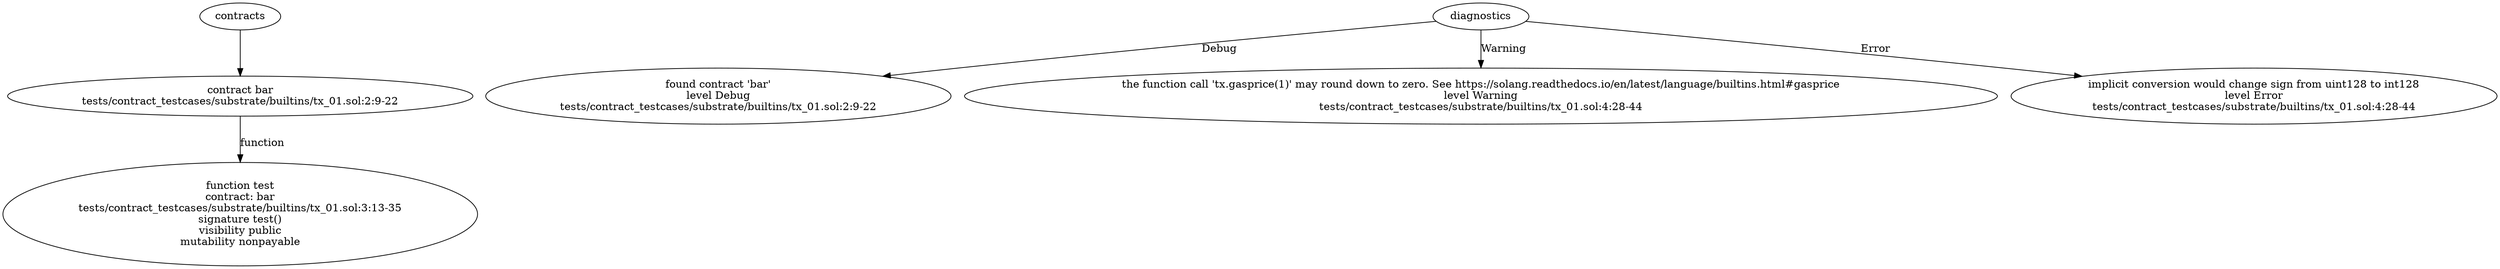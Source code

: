 strict digraph "tests/contract_testcases/substrate/builtins/tx_01.sol" {
	contract [label="contract bar\ntests/contract_testcases/substrate/builtins/tx_01.sol:2:9-22"]
	test [label="function test\ncontract: bar\ntests/contract_testcases/substrate/builtins/tx_01.sol:3:13-35\nsignature test()\nvisibility public\nmutability nonpayable"]
	diagnostic [label="found contract 'bar'\nlevel Debug\ntests/contract_testcases/substrate/builtins/tx_01.sol:2:9-22"]
	diagnostic_5 [label="the function call 'tx.gasprice(1)' may round down to zero. See https://solang.readthedocs.io/en/latest/language/builtins.html#gasprice\nlevel Warning\ntests/contract_testcases/substrate/builtins/tx_01.sol:4:28-44"]
	diagnostic_6 [label="implicit conversion would change sign from uint128 to int128\nlevel Error\ntests/contract_testcases/substrate/builtins/tx_01.sol:4:28-44"]
	contracts -> contract
	contract -> test [label="function"]
	diagnostics -> diagnostic [label="Debug"]
	diagnostics -> diagnostic_5 [label="Warning"]
	diagnostics -> diagnostic_6 [label="Error"]
}
